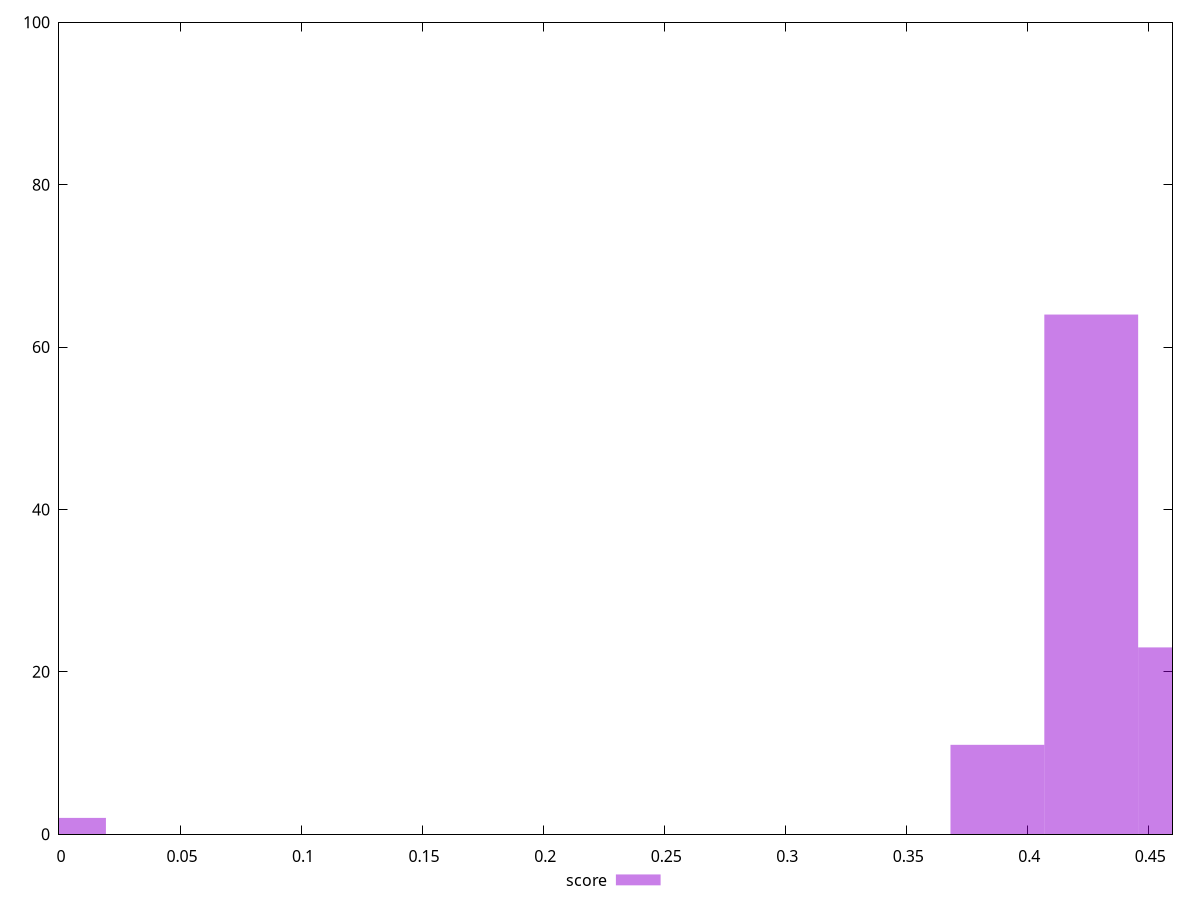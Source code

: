 reset

$score <<EOF
0.4264313449330573 64
0.4651978308360625 23
0.3876648590300521 11
0 2
EOF

set key outside below
set boxwidth 0.03876648590300521
set xrange [0:0.46]
set yrange [0:100]
set trange [0:100]
set style fill transparent solid 0.5 noborder
set terminal svg size 640, 490 enhanced background rgb 'white'
set output "reprap/render-blocking-resources/samples/pages+cached+noexternal/score/histogram.svg"

plot $score title "score" with boxes

reset
